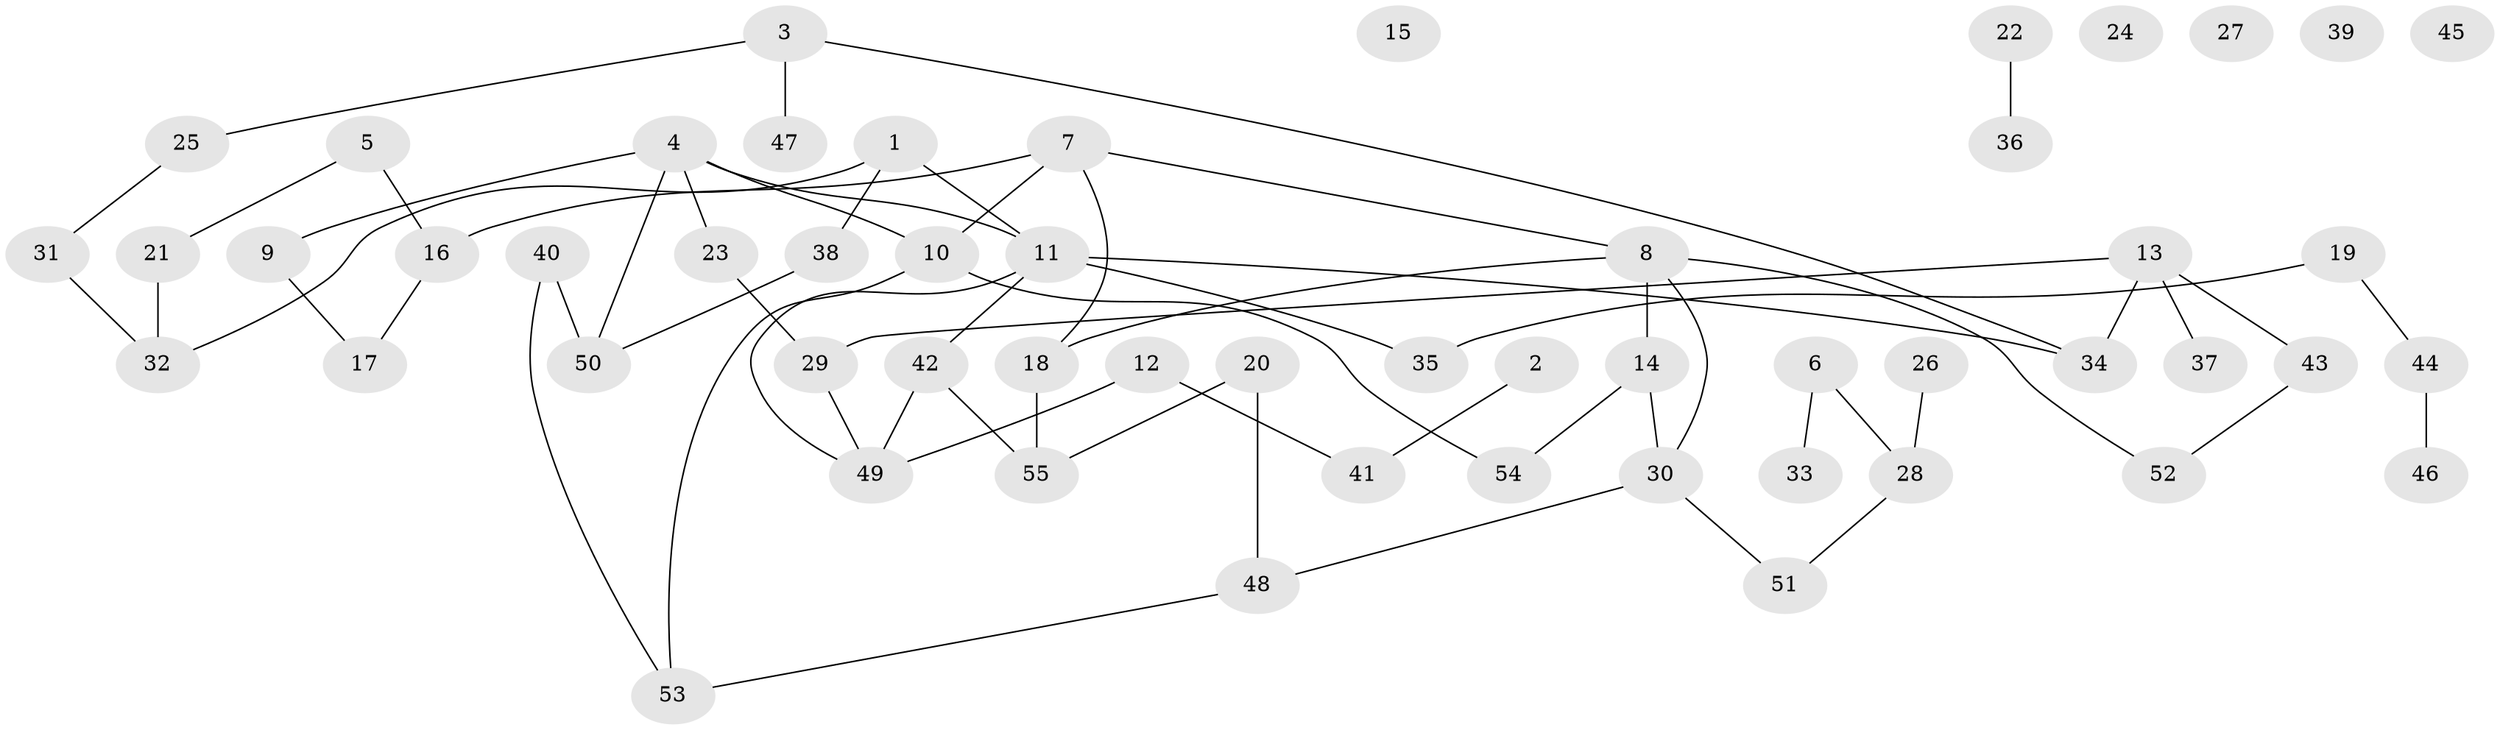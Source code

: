 // Generated by graph-tools (version 1.1) at 2025/00/03/09/25 03:00:51]
// undirected, 55 vertices, 63 edges
graph export_dot {
graph [start="1"]
  node [color=gray90,style=filled];
  1;
  2;
  3;
  4;
  5;
  6;
  7;
  8;
  9;
  10;
  11;
  12;
  13;
  14;
  15;
  16;
  17;
  18;
  19;
  20;
  21;
  22;
  23;
  24;
  25;
  26;
  27;
  28;
  29;
  30;
  31;
  32;
  33;
  34;
  35;
  36;
  37;
  38;
  39;
  40;
  41;
  42;
  43;
  44;
  45;
  46;
  47;
  48;
  49;
  50;
  51;
  52;
  53;
  54;
  55;
  1 -- 11;
  1 -- 32;
  1 -- 38;
  2 -- 41;
  3 -- 25;
  3 -- 34;
  3 -- 47;
  4 -- 9;
  4 -- 10;
  4 -- 11;
  4 -- 23;
  4 -- 50;
  5 -- 16;
  5 -- 21;
  6 -- 28;
  6 -- 33;
  7 -- 8;
  7 -- 10;
  7 -- 16;
  7 -- 18;
  8 -- 14;
  8 -- 18;
  8 -- 30;
  8 -- 52;
  9 -- 17;
  10 -- 53;
  10 -- 54;
  11 -- 34;
  11 -- 35;
  11 -- 42;
  11 -- 49;
  12 -- 41;
  12 -- 49;
  13 -- 29;
  13 -- 34;
  13 -- 37;
  13 -- 43;
  14 -- 30;
  14 -- 54;
  16 -- 17;
  18 -- 55;
  19 -- 35;
  19 -- 44;
  20 -- 48;
  20 -- 55;
  21 -- 32;
  22 -- 36;
  23 -- 29;
  25 -- 31;
  26 -- 28;
  28 -- 51;
  29 -- 49;
  30 -- 48;
  30 -- 51;
  31 -- 32;
  38 -- 50;
  40 -- 50;
  40 -- 53;
  42 -- 49;
  42 -- 55;
  43 -- 52;
  44 -- 46;
  48 -- 53;
}

